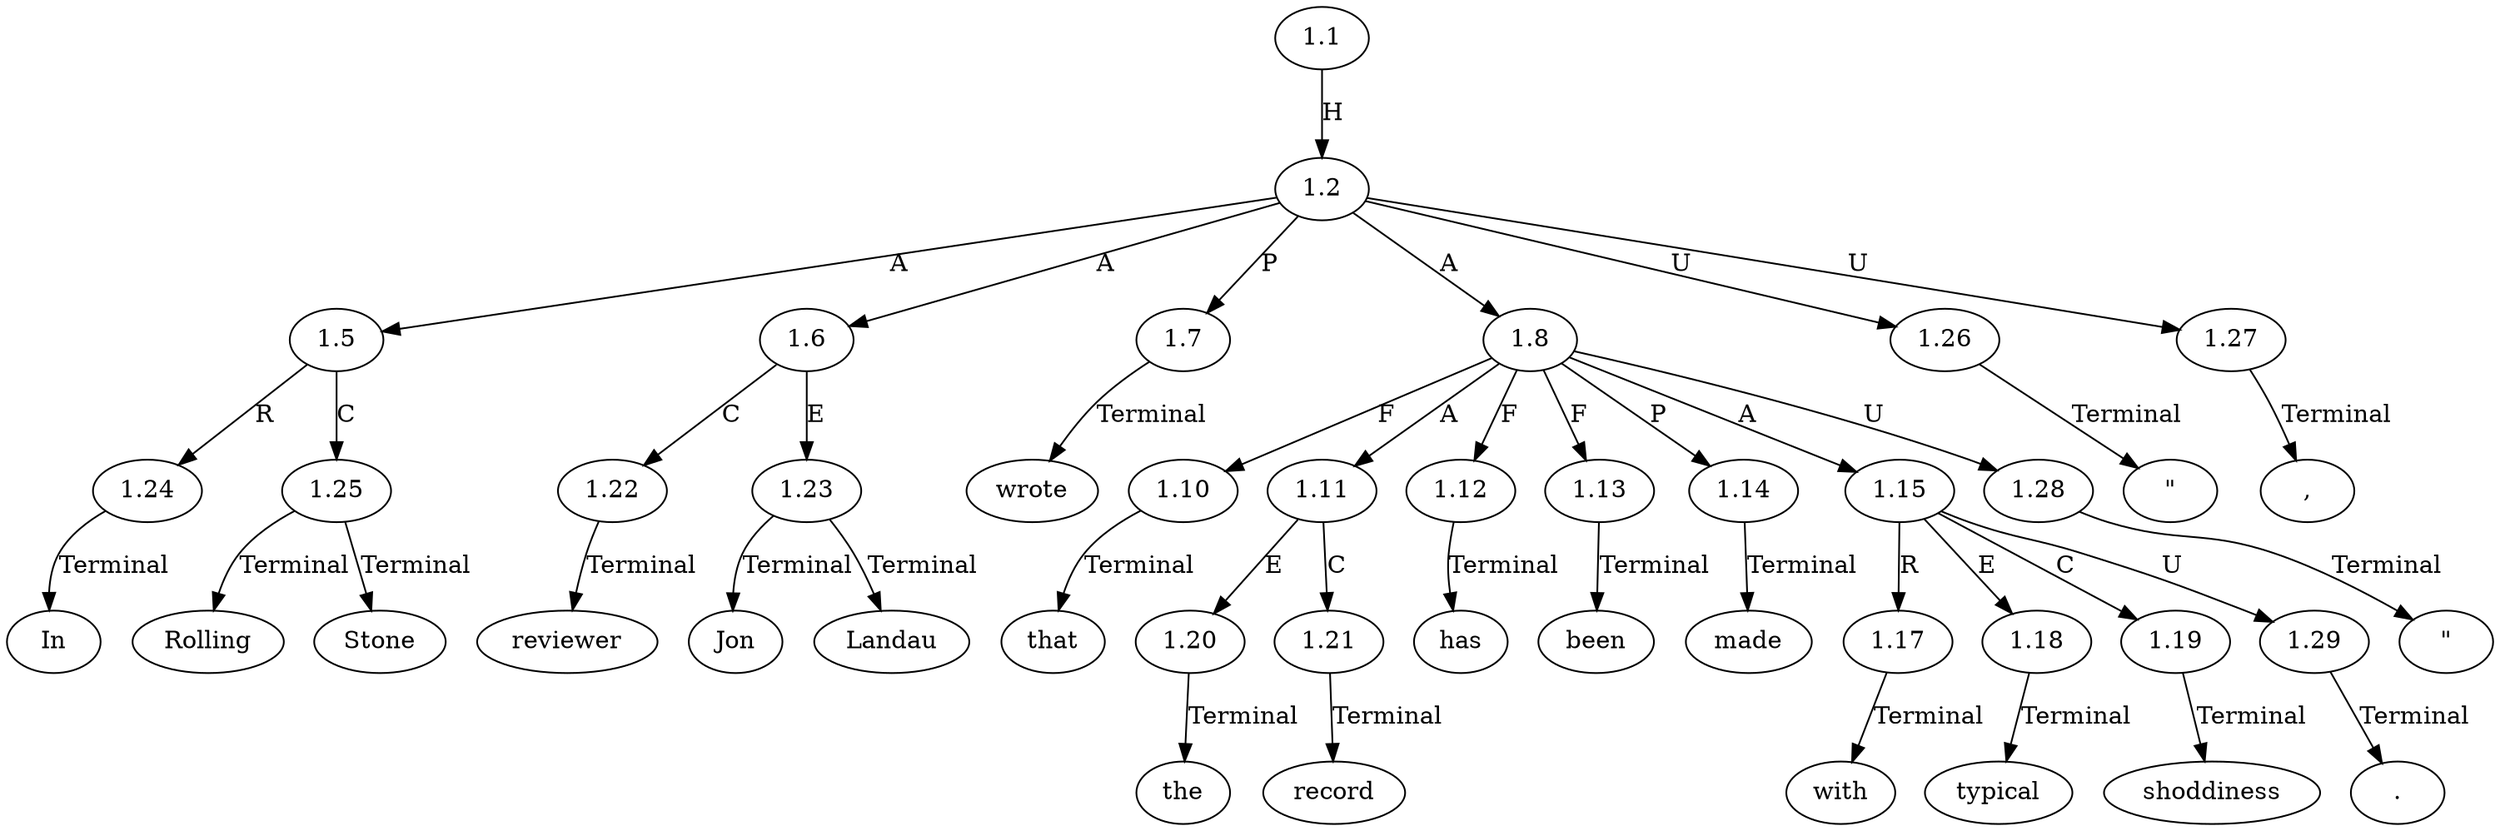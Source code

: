 // Graph
digraph {
	0.1 [label="\"" ordering=out]
	0.10 [label=that ordering=out]
	0.11 [label="\"" ordering=out]
	0.12 [label=the ordering=out]
	0.13 [label=record ordering=out]
	0.14 [label=has ordering=out]
	0.15 [label=been ordering=out]
	0.16 [label=made ordering=out]
	0.17 [label=with ordering=out]
	0.18 [label=typical ordering=out]
	0.19 [label=shoddiness ordering=out]
	0.2 [label=In ordering=out]
	0.20 [label="." ordering=out]
	0.3 [label=Rolling ordering=out]
	0.4 [label=Stone ordering=out]
	0.5 [label="," ordering=out]
	0.6 [label=reviewer ordering=out]
	0.7 [label=Jon ordering=out]
	0.8 [label=Landau ordering=out]
	0.9 [label=wrote ordering=out]
	1.1 [label=1.1 ordering=out]
	1.2 [label=1.2 ordering=out]
	1.5 [label=1.5 ordering=out]
	1.6 [label=1.6 ordering=out]
	1.7 [label=1.7 ordering=out]
	1.8 [label=1.8 ordering=out]
	1.10 [label=1.10 ordering=out]
	1.11 [label=1.11 ordering=out]
	1.12 [label=1.12 ordering=out]
	1.13 [label=1.13 ordering=out]
	1.14 [label=1.14 ordering=out]
	1.15 [label=1.15 ordering=out]
	1.17 [label=1.17 ordering=out]
	1.18 [label=1.18 ordering=out]
	1.19 [label=1.19 ordering=out]
	1.20 [label=1.20 ordering=out]
	1.21 [label=1.21 ordering=out]
	1.22 [label=1.22 ordering=out]
	1.23 [label=1.23 ordering=out]
	1.24 [label=1.24 ordering=out]
	1.25 [label=1.25 ordering=out]
	1.26 [label=1.26 ordering=out]
	1.27 [label=1.27 ordering=out]
	1.28 [label=1.28 ordering=out]
	1.29 [label=1.29 ordering=out]
	1.1 -> 1.2 [label=H ordering=out]
	1.2 -> 1.5 [label=A ordering=out]
	1.2 -> 1.6 [label=A ordering=out]
	1.2 -> 1.7 [label=P ordering=out]
	1.2 -> 1.8 [label=A ordering=out]
	1.2 -> 1.26 [label=U ordering=out]
	1.2 -> 1.27 [label=U ordering=out]
	1.5 -> 1.24 [label=R ordering=out]
	1.5 -> 1.25 [label=C ordering=out]
	1.6 -> 1.22 [label=C ordering=out]
	1.6 -> 1.23 [label=E ordering=out]
	1.7 -> 0.9 [label=Terminal ordering=out]
	1.8 -> 1.10 [label=F ordering=out]
	1.8 -> 1.11 [label=A ordering=out]
	1.8 -> 1.12 [label=F ordering=out]
	1.8 -> 1.13 [label=F ordering=out]
	1.8 -> 1.14 [label=P ordering=out]
	1.8 -> 1.15 [label=A ordering=out]
	1.8 -> 1.28 [label=U ordering=out]
	1.10 -> 0.10 [label=Terminal ordering=out]
	1.11 -> 1.20 [label=E ordering=out]
	1.11 -> 1.21 [label=C ordering=out]
	1.12 -> 0.14 [label=Terminal ordering=out]
	1.13 -> 0.15 [label=Terminal ordering=out]
	1.14 -> 0.16 [label=Terminal ordering=out]
	1.15 -> 1.17 [label=R ordering=out]
	1.15 -> 1.18 [label=E ordering=out]
	1.15 -> 1.19 [label=C ordering=out]
	1.15 -> 1.29 [label=U ordering=out]
	1.17 -> 0.17 [label=Terminal ordering=out]
	1.18 -> 0.18 [label=Terminal ordering=out]
	1.19 -> 0.19 [label=Terminal ordering=out]
	1.20 -> 0.12 [label=Terminal ordering=out]
	1.21 -> 0.13 [label=Terminal ordering=out]
	1.22 -> 0.6 [label=Terminal ordering=out]
	1.23 -> 0.7 [label=Terminal ordering=out]
	1.23 -> 0.8 [label=Terminal ordering=out]
	1.24 -> 0.2 [label=Terminal ordering=out]
	1.25 -> 0.3 [label=Terminal ordering=out]
	1.25 -> 0.4 [label=Terminal ordering=out]
	1.26 -> 0.1 [label=Terminal ordering=out]
	1.27 -> 0.5 [label=Terminal ordering=out]
	1.28 -> 0.11 [label=Terminal ordering=out]
	1.29 -> 0.20 [label=Terminal ordering=out]
}

